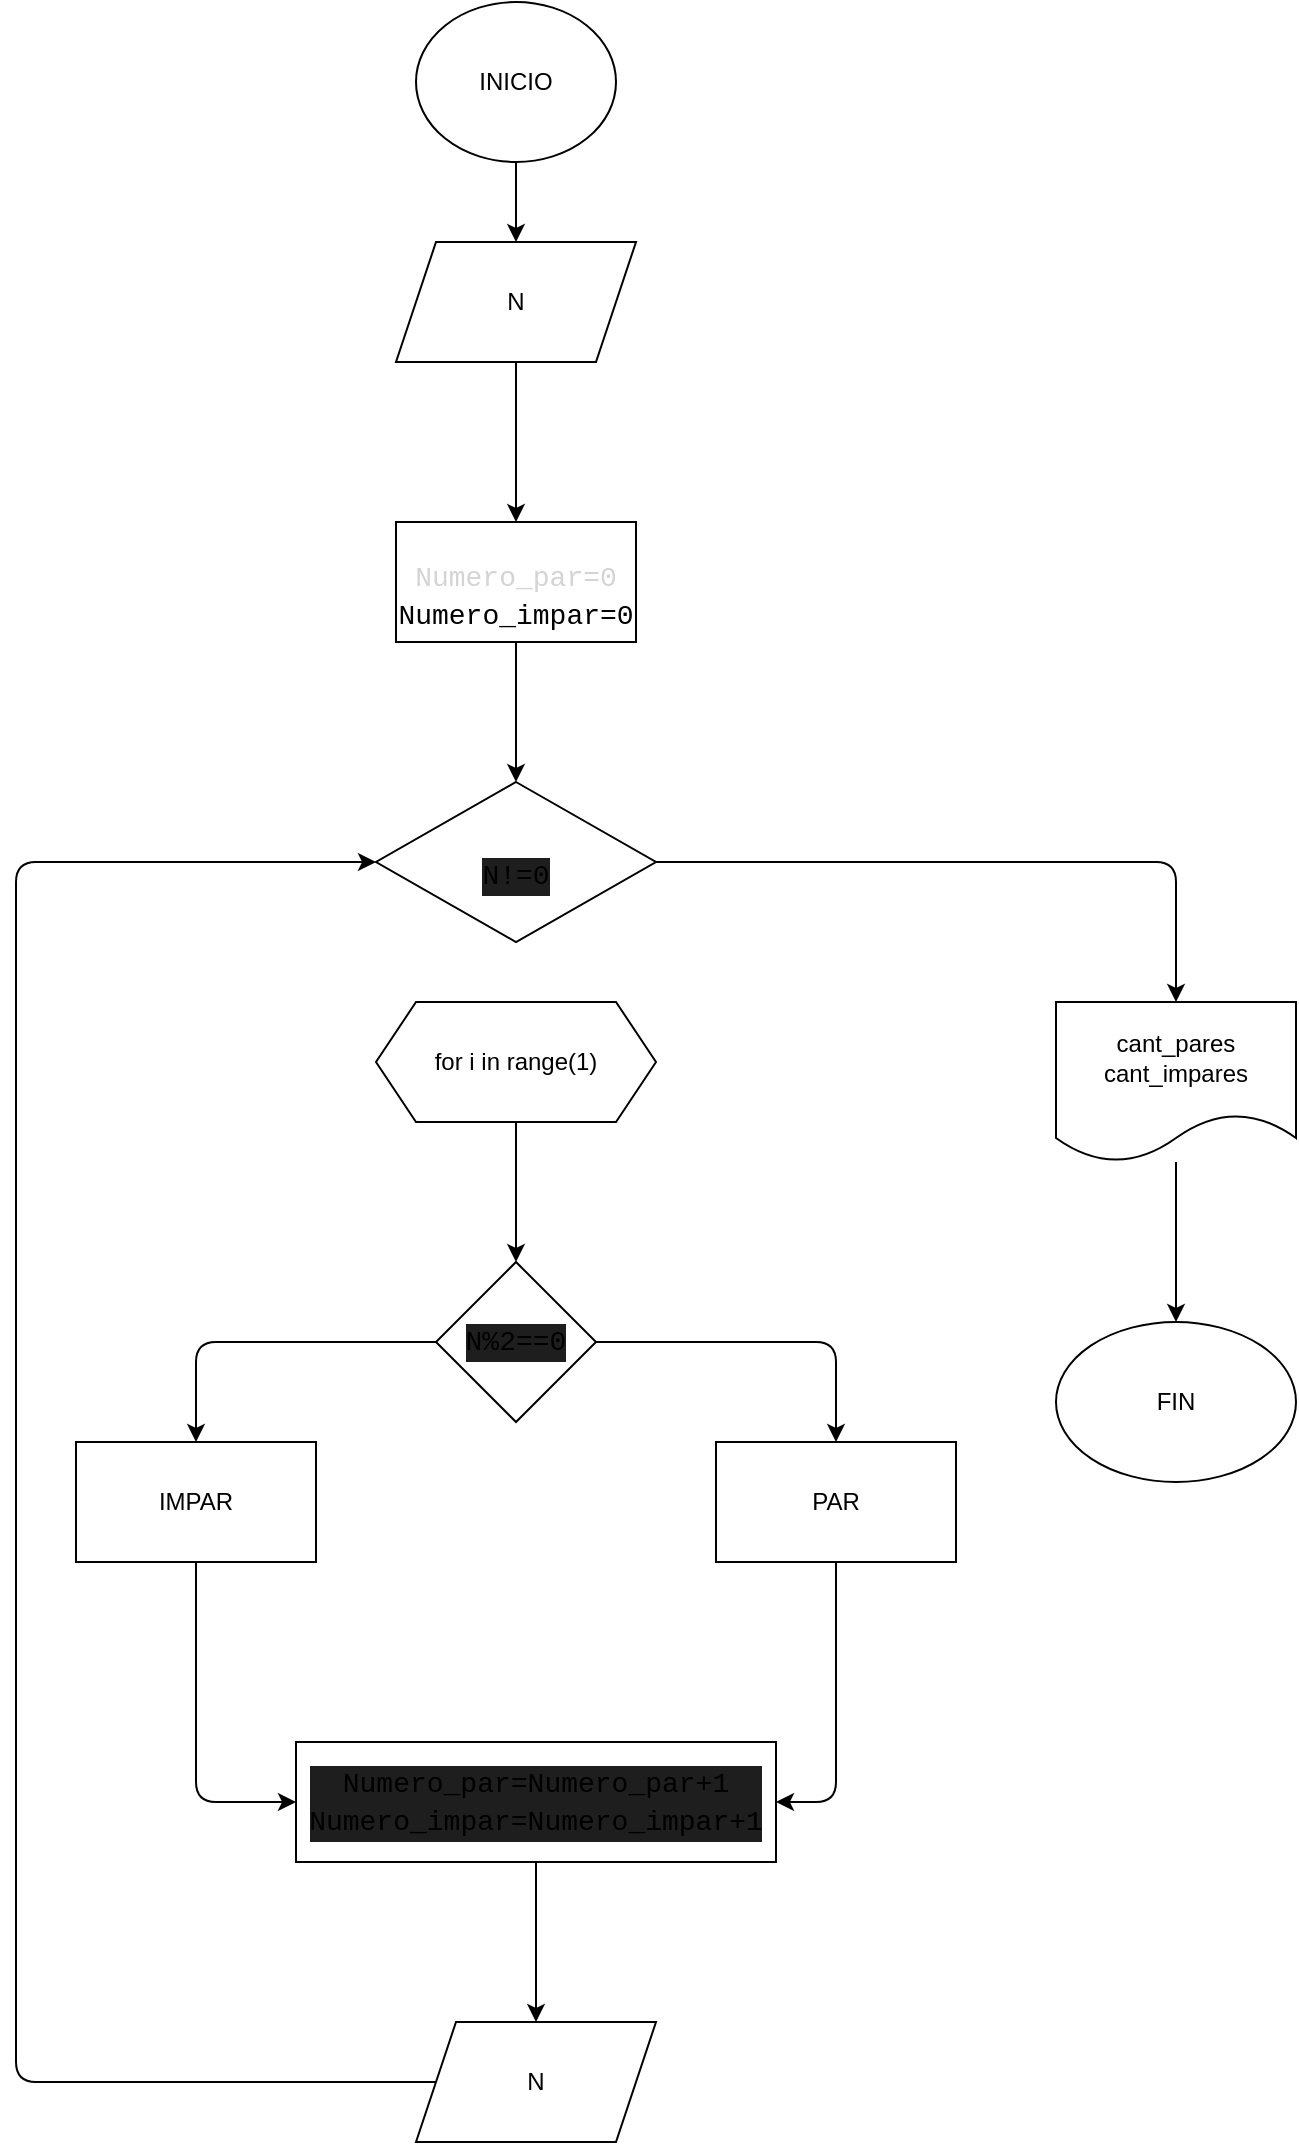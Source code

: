 <mxfile>
    <diagram id="pZm_r9ZOcHhChsX9V3kO" name="Página-1">
        <mxGraphModel dx="576" dy="480" grid="1" gridSize="10" guides="1" tooltips="1" connect="1" arrows="1" fold="1" page="1" pageScale="1" pageWidth="850" pageHeight="1100" math="0" shadow="0">
            <root>
                <mxCell id="0"/>
                <mxCell id="1" parent="0"/>
                <mxCell id="4" value="" style="edgeStyle=none;html=1;" edge="1" parent="1" source="2" target="3">
                    <mxGeometry relative="1" as="geometry"/>
                </mxCell>
                <mxCell id="2" value="INICIO" style="ellipse;whiteSpace=wrap;html=1;" vertex="1" parent="1">
                    <mxGeometry x="240" y="20" width="100" height="80" as="geometry"/>
                </mxCell>
                <mxCell id="9" value="" style="edgeStyle=none;html=1;" edge="1" parent="1" source="3" target="8">
                    <mxGeometry relative="1" as="geometry"/>
                </mxCell>
                <mxCell id="3" value="N" style="shape=parallelogram;perimeter=parallelogramPerimeter;whiteSpace=wrap;html=1;fixedSize=1;" vertex="1" parent="1">
                    <mxGeometry x="230" y="140" width="120" height="60" as="geometry"/>
                </mxCell>
                <mxCell id="14" value="" style="edgeStyle=none;html=1;fontColor=#F0F0F0;" edge="1" parent="1" source="5" target="13">
                    <mxGeometry relative="1" as="geometry"/>
                </mxCell>
                <mxCell id="5" value="for i in range(1)" style="shape=hexagon;perimeter=hexagonPerimeter2;whiteSpace=wrap;html=1;fixedSize=1;" vertex="1" parent="1">
                    <mxGeometry x="220" y="520" width="140" height="60" as="geometry"/>
                </mxCell>
                <mxCell id="12" value="" style="edgeStyle=none;html=1;fontColor=#F0F0F0;" edge="1" parent="1" source="8" target="11">
                    <mxGeometry relative="1" as="geometry"/>
                </mxCell>
                <mxCell id="8" value="&lt;br&gt;&lt;div style=&quot;font-family: Consolas, &amp;quot;Courier New&amp;quot;, monospace; font-weight: normal; font-size: 14px; line-height: 19px;&quot;&gt;&lt;div style=&quot;&quot;&gt;&lt;font color=&quot;#d4d4d4&quot;&gt;Numero_par=0&lt;/font&gt;&lt;/div&gt;&lt;div style=&quot;&quot;&gt;Numero_impar=0&lt;/div&gt;&lt;/div&gt;" style="whiteSpace=wrap;html=1;" vertex="1" parent="1">
                    <mxGeometry x="230" y="280" width="120" height="60" as="geometry"/>
                </mxCell>
                <mxCell id="26" value="" style="edgeStyle=none;html=1;fontColor=#F0F0F0;" edge="1" parent="1" source="11" target="25">
                    <mxGeometry relative="1" as="geometry">
                        <Array as="points">
                            <mxPoint x="620" y="450"/>
                        </Array>
                    </mxGeometry>
                </mxCell>
                <mxCell id="11" value="&lt;br&gt;&lt;div style=&quot;background-color: rgb(30, 30, 30); font-family: Consolas, &amp;quot;Courier New&amp;quot;, monospace; font-weight: normal; font-size: 14px; line-height: 19px;&quot;&gt;&lt;div&gt;N!=0&lt;/div&gt;&lt;/div&gt;" style="rhombus;whiteSpace=wrap;html=1;" vertex="1" parent="1">
                    <mxGeometry x="220" y="410" width="140" height="80" as="geometry"/>
                </mxCell>
                <mxCell id="16" value="" style="edgeStyle=none;html=1;fontColor=#F0F0F0;" edge="1" parent="1" source="13" target="15">
                    <mxGeometry relative="1" as="geometry">
                        <Array as="points">
                            <mxPoint x="450" y="690"/>
                        </Array>
                    </mxGeometry>
                </mxCell>
                <mxCell id="18" value="" style="edgeStyle=none;html=1;fontColor=#F0F0F0;" edge="1" parent="1" source="13" target="17">
                    <mxGeometry relative="1" as="geometry">
                        <Array as="points">
                            <mxPoint x="130" y="690"/>
                        </Array>
                    </mxGeometry>
                </mxCell>
                <mxCell id="13" value="&lt;br&gt;&lt;div style=&quot;background-color: rgb(30, 30, 30); font-family: Consolas, &amp;quot;Courier New&amp;quot;, monospace; font-weight: normal; font-size: 14px; line-height: 19px;&quot;&gt;&lt;div&gt;N%2==0&lt;/div&gt;&lt;/div&gt;&lt;br&gt;" style="rhombus;whiteSpace=wrap;html=1;" vertex="1" parent="1">
                    <mxGeometry x="250" y="650" width="80" height="80" as="geometry"/>
                </mxCell>
                <mxCell id="21" style="edgeStyle=none;html=1;exitX=0.5;exitY=1;exitDx=0;exitDy=0;entryX=1;entryY=0.5;entryDx=0;entryDy=0;fontColor=#F0F0F0;" edge="1" parent="1" source="15" target="19">
                    <mxGeometry relative="1" as="geometry">
                        <Array as="points">
                            <mxPoint x="450" y="920"/>
                        </Array>
                    </mxGeometry>
                </mxCell>
                <mxCell id="15" value="PAR" style="whiteSpace=wrap;html=1;" vertex="1" parent="1">
                    <mxGeometry x="390" y="740" width="120" height="60" as="geometry"/>
                </mxCell>
                <mxCell id="20" value="" style="edgeStyle=none;html=1;fontColor=#F0F0F0;" edge="1" parent="1" source="17" target="19">
                    <mxGeometry relative="1" as="geometry">
                        <Array as="points">
                            <mxPoint x="130" y="920"/>
                        </Array>
                    </mxGeometry>
                </mxCell>
                <mxCell id="17" value="IMPAR" style="whiteSpace=wrap;html=1;" vertex="1" parent="1">
                    <mxGeometry x="70" y="740" width="120" height="60" as="geometry"/>
                </mxCell>
                <mxCell id="23" value="" style="edgeStyle=none;html=1;fontColor=#F0F0F0;" edge="1" parent="1" source="19" target="22">
                    <mxGeometry relative="1" as="geometry"/>
                </mxCell>
                <mxCell id="19" value="&lt;div style=&quot;background-color: rgb(30, 30, 30); font-family: Consolas, &amp;quot;Courier New&amp;quot;, monospace; font-size: 14px; line-height: 19px;&quot;&gt;Numero_par=Numero_par+1 &lt;/div&gt;&lt;div style=&quot;background-color: rgb(30, 30, 30); font-family: Consolas, &amp;quot;Courier New&amp;quot;, monospace; font-size: 14px; line-height: 19px;&quot;&gt;&lt;div style=&quot;line-height: 19px;&quot;&gt;Numero_impar=Numero_impar+1&lt;/div&gt;&lt;/div&gt;" style="whiteSpace=wrap;html=1;" vertex="1" parent="1">
                    <mxGeometry x="180" y="890" width="240" height="60" as="geometry"/>
                </mxCell>
                <mxCell id="24" style="edgeStyle=none;html=1;exitX=0;exitY=0.5;exitDx=0;exitDy=0;fontColor=#F0F0F0;entryX=0;entryY=0.5;entryDx=0;entryDy=0;" edge="1" parent="1" source="22" target="11">
                    <mxGeometry relative="1" as="geometry">
                        <mxPoint x="290" y="620" as="targetPoint"/>
                        <Array as="points">
                            <mxPoint x="40" y="1060"/>
                            <mxPoint x="40" y="620"/>
                            <mxPoint x="40" y="450"/>
                        </Array>
                    </mxGeometry>
                </mxCell>
                <mxCell id="22" value="N" style="shape=parallelogram;perimeter=parallelogramPerimeter;whiteSpace=wrap;html=1;fixedSize=1;" vertex="1" parent="1">
                    <mxGeometry x="240" y="1030" width="120" height="60" as="geometry"/>
                </mxCell>
                <mxCell id="28" value="" style="edgeStyle=none;html=1;fontColor=#F0F0F0;" edge="1" parent="1" source="25" target="27">
                    <mxGeometry relative="1" as="geometry"/>
                </mxCell>
                <mxCell id="25" value="cant_pares&lt;br&gt;cant_impares" style="shape=document;whiteSpace=wrap;html=1;boundedLbl=1;" vertex="1" parent="1">
                    <mxGeometry x="560" y="520" width="120" height="80" as="geometry"/>
                </mxCell>
                <mxCell id="27" value="FIN" style="ellipse;whiteSpace=wrap;html=1;" vertex="1" parent="1">
                    <mxGeometry x="560" y="680" width="120" height="80" as="geometry"/>
                </mxCell>
            </root>
        </mxGraphModel>
    </diagram>
</mxfile>
